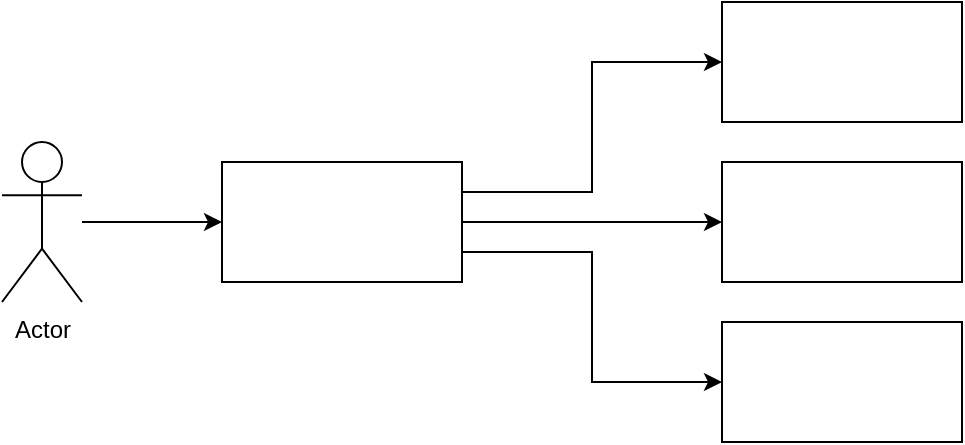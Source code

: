 <mxfile version="22.0.8" type="github">
  <diagram name="Страница — 1" id="Qci7-uP9BcrX-okuD9zf">
    <mxGraphModel dx="1372" dy="779" grid="1" gridSize="10" guides="1" tooltips="1" connect="1" arrows="1" fold="1" page="1" pageScale="1" pageWidth="827" pageHeight="1169" math="0" shadow="0">
      <root>
        <mxCell id="0" />
        <mxCell id="1" parent="0" />
        <mxCell id="6rcukp_sRqiMKAOFhdiV-4" style="edgeStyle=orthogonalEdgeStyle;rounded=0;orthogonalLoop=1;jettySize=auto;html=1;entryX=0;entryY=0.5;entryDx=0;entryDy=0;" edge="1" parent="1" source="6rcukp_sRqiMKAOFhdiV-2" target="6rcukp_sRqiMKAOFhdiV-3">
          <mxGeometry relative="1" as="geometry" />
        </mxCell>
        <mxCell id="6rcukp_sRqiMKAOFhdiV-2" value="Actor" style="shape=umlActor;verticalLabelPosition=bottom;verticalAlign=top;html=1;outlineConnect=0;" vertex="1" parent="1">
          <mxGeometry x="40" y="320" width="40" height="80" as="geometry" />
        </mxCell>
        <mxCell id="6rcukp_sRqiMKAOFhdiV-8" style="edgeStyle=orthogonalEdgeStyle;rounded=0;orthogonalLoop=1;jettySize=auto;html=1;exitX=1;exitY=0.75;exitDx=0;exitDy=0;entryX=0;entryY=0.5;entryDx=0;entryDy=0;" edge="1" parent="1" source="6rcukp_sRqiMKAOFhdiV-3" target="6rcukp_sRqiMKAOFhdiV-7">
          <mxGeometry relative="1" as="geometry" />
        </mxCell>
        <mxCell id="6rcukp_sRqiMKAOFhdiV-9" style="edgeStyle=orthogonalEdgeStyle;rounded=0;orthogonalLoop=1;jettySize=auto;html=1;exitX=1;exitY=0.5;exitDx=0;exitDy=0;entryX=0;entryY=0.5;entryDx=0;entryDy=0;" edge="1" parent="1" source="6rcukp_sRqiMKAOFhdiV-3" target="6rcukp_sRqiMKAOFhdiV-6">
          <mxGeometry relative="1" as="geometry" />
        </mxCell>
        <mxCell id="6rcukp_sRqiMKAOFhdiV-10" style="edgeStyle=orthogonalEdgeStyle;rounded=0;orthogonalLoop=1;jettySize=auto;html=1;exitX=1;exitY=0.25;exitDx=0;exitDy=0;entryX=0;entryY=0.5;entryDx=0;entryDy=0;strokeColor=default;" edge="1" parent="1" source="6rcukp_sRqiMKAOFhdiV-3" target="6rcukp_sRqiMKAOFhdiV-5">
          <mxGeometry relative="1" as="geometry" />
        </mxCell>
        <mxCell id="6rcukp_sRqiMKAOFhdiV-3" value="" style="rounded=0;whiteSpace=wrap;html=1;" vertex="1" parent="1">
          <mxGeometry x="150" y="330" width="120" height="60" as="geometry" />
        </mxCell>
        <mxCell id="6rcukp_sRqiMKAOFhdiV-5" value="" style="rounded=0;whiteSpace=wrap;html=1;" vertex="1" parent="1">
          <mxGeometry x="400" y="250" width="120" height="60" as="geometry" />
        </mxCell>
        <mxCell id="6rcukp_sRqiMKAOFhdiV-6" value="" style="rounded=0;whiteSpace=wrap;html=1;" vertex="1" parent="1">
          <mxGeometry x="400" y="330" width="120" height="60" as="geometry" />
        </mxCell>
        <mxCell id="6rcukp_sRqiMKAOFhdiV-7" value="" style="rounded=0;whiteSpace=wrap;html=1;" vertex="1" parent="1">
          <mxGeometry x="400" y="410" width="120" height="60" as="geometry" />
        </mxCell>
      </root>
    </mxGraphModel>
  </diagram>
</mxfile>
